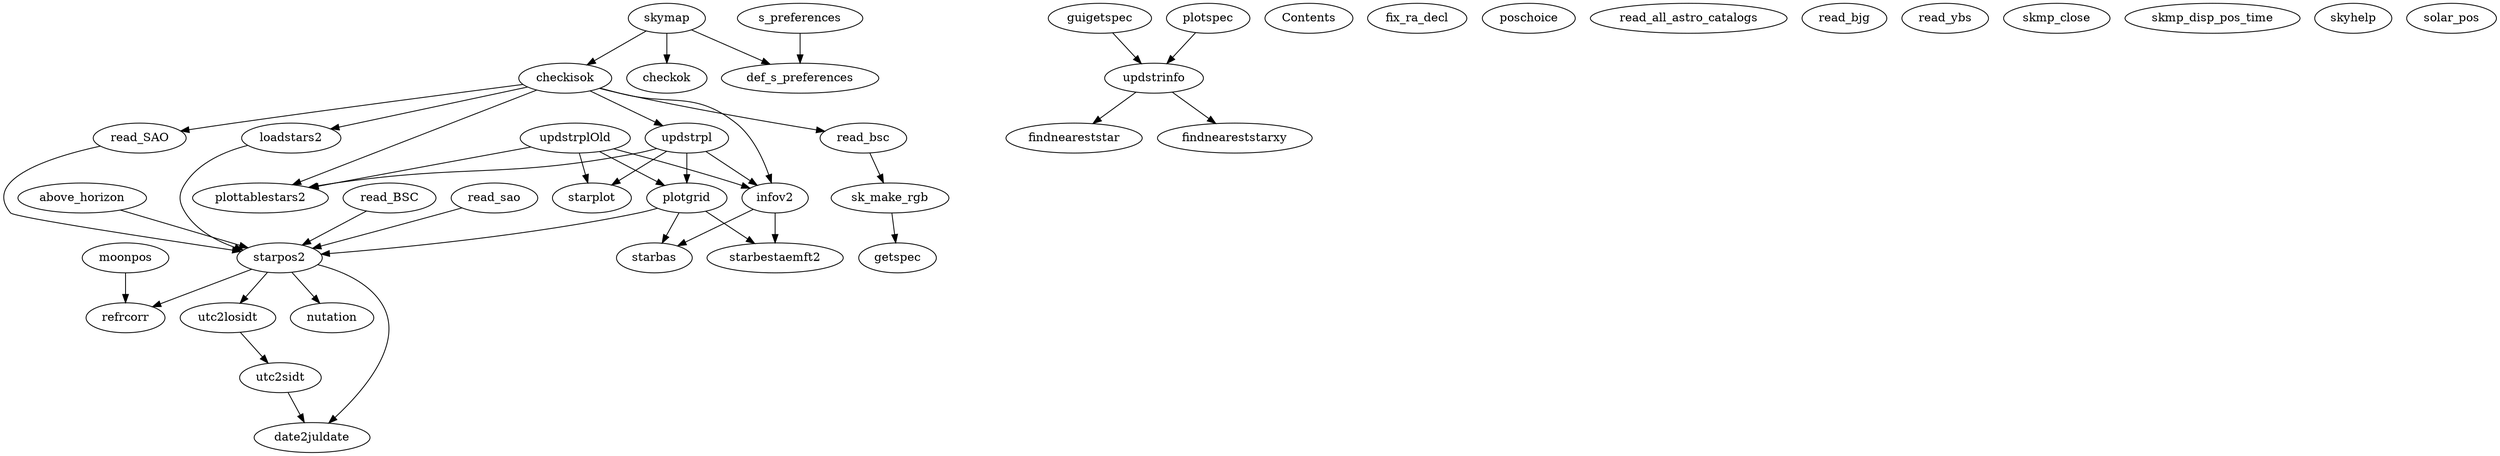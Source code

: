 /* Created by mdot for Matlab */
digraph m2html {
  above_horizon -> starpos2;
  checkisok -> infov2;
  checkisok -> loadstars2;
  checkisok -> plottablestars2;
  checkisok -> read_SAO;
  checkisok -> read_bsc;
  checkisok -> updstrpl;
  guigetspec -> updstrinfo;
  infov2 -> starbas;
  infov2 -> starbestaemft2;
  loadstars2 -> starpos2;
  moonpos -> refrcorr;
  plotgrid -> starbas;
  plotgrid -> starbestaemft2;
  plotgrid -> starpos2;
  plotspec -> updstrinfo;
  read_BSC -> starpos2;
  read_SAO -> starpos2;
  read_bsc -> sk_make_rgb;
  read_sao -> starpos2;
  s_preferences -> def_s_preferences;
  sk_make_rgb -> getspec;
  skymap -> checkisok;
  skymap -> checkok;
  skymap -> def_s_preferences;
  starpos2 -> date2juldate;
  starpos2 -> nutation;
  starpos2 -> refrcorr;
  starpos2 -> utc2losidt;
  updstrinfo -> findneareststar;
  updstrinfo -> findneareststarxy;
  updstrpl -> infov2;
  updstrpl -> plotgrid;
  updstrpl -> plottablestars2;
  updstrpl -> starplot;
  updstrplOld -> infov2;
  updstrplOld -> plotgrid;
  updstrplOld -> plottablestars2;
  updstrplOld -> starplot;
  utc2losidt -> utc2sidt;
  utc2sidt -> date2juldate;

  Contents [URL="Contents.html"];
  above_horizon [URL="above_horizon.html"];
  checkisok [URL="checkisok.html"];
  checkok [URL="checkok.html"];
  date2juldate [URL="date2juldate.html"];
  def_s_preferences [URL="def_s_preferences.html"];
  findneareststar [URL="findneareststar.html"];
  findneareststarxy [URL="findneareststarxy.html"];
  fix_ra_decl [URL="fix_ra_decl.html"];
  getspec [URL="getspec.html"];
  guigetspec [URL="guigetspec.html"];
  infov2 [URL="infov2.html"];
  loadstars2 [URL="loadstars2.html"];
  moonpos [URL="moonpos.html"];
  nutation [URL="nutation.html"];
  plotgrid [URL="plotgrid.html"];
  plotspec [URL="plotspec.html"];
  plottablestars2 [URL="plottablestars2.html"];
  poschoice [URL="poschoice.html"];
  read_BSC [URL="read_BSC.html"];
  read_SAO [URL="read_SAO.html"];
  read_all_astro_catalogs [URL="read_all_astro_catalogs.html"];
  read_bjg [URL="read_bjg.html"];
  read_bsc [URL="read_bsc.html"];
  read_sao [URL="read_sao.html"];
  read_ybs [URL="read_ybs.html"];
  refrcorr [URL="refrcorr.html"];
  s_preferences [URL="s_preferences.html"];
  sk_make_rgb [URL="sk_make_rgb.html"];
  skmp_close [URL="skmp_close.html"];
  skmp_disp_pos_time [URL="skmp_disp_pos_time.html"];
  skyhelp [URL="skyhelp.html"];
  skymap [URL="skymap.html"];
  solar_pos [URL="solar_pos.html"];
  starbas [URL="starbas.html"];
  starbestaemft2 [URL="starbestaemft2.html"];
  starplot [URL="starplot.html"];
  starpos2 [URL="starpos2.html"];
  updstrinfo [URL="updstrinfo.html"];
  updstrpl [URL="updstrpl.html"];
  updstrplOld [URL="updstrplOld.html"];
  utc2losidt [URL="utc2losidt.html"];
  utc2sidt [URL="utc2sidt.html"];
}